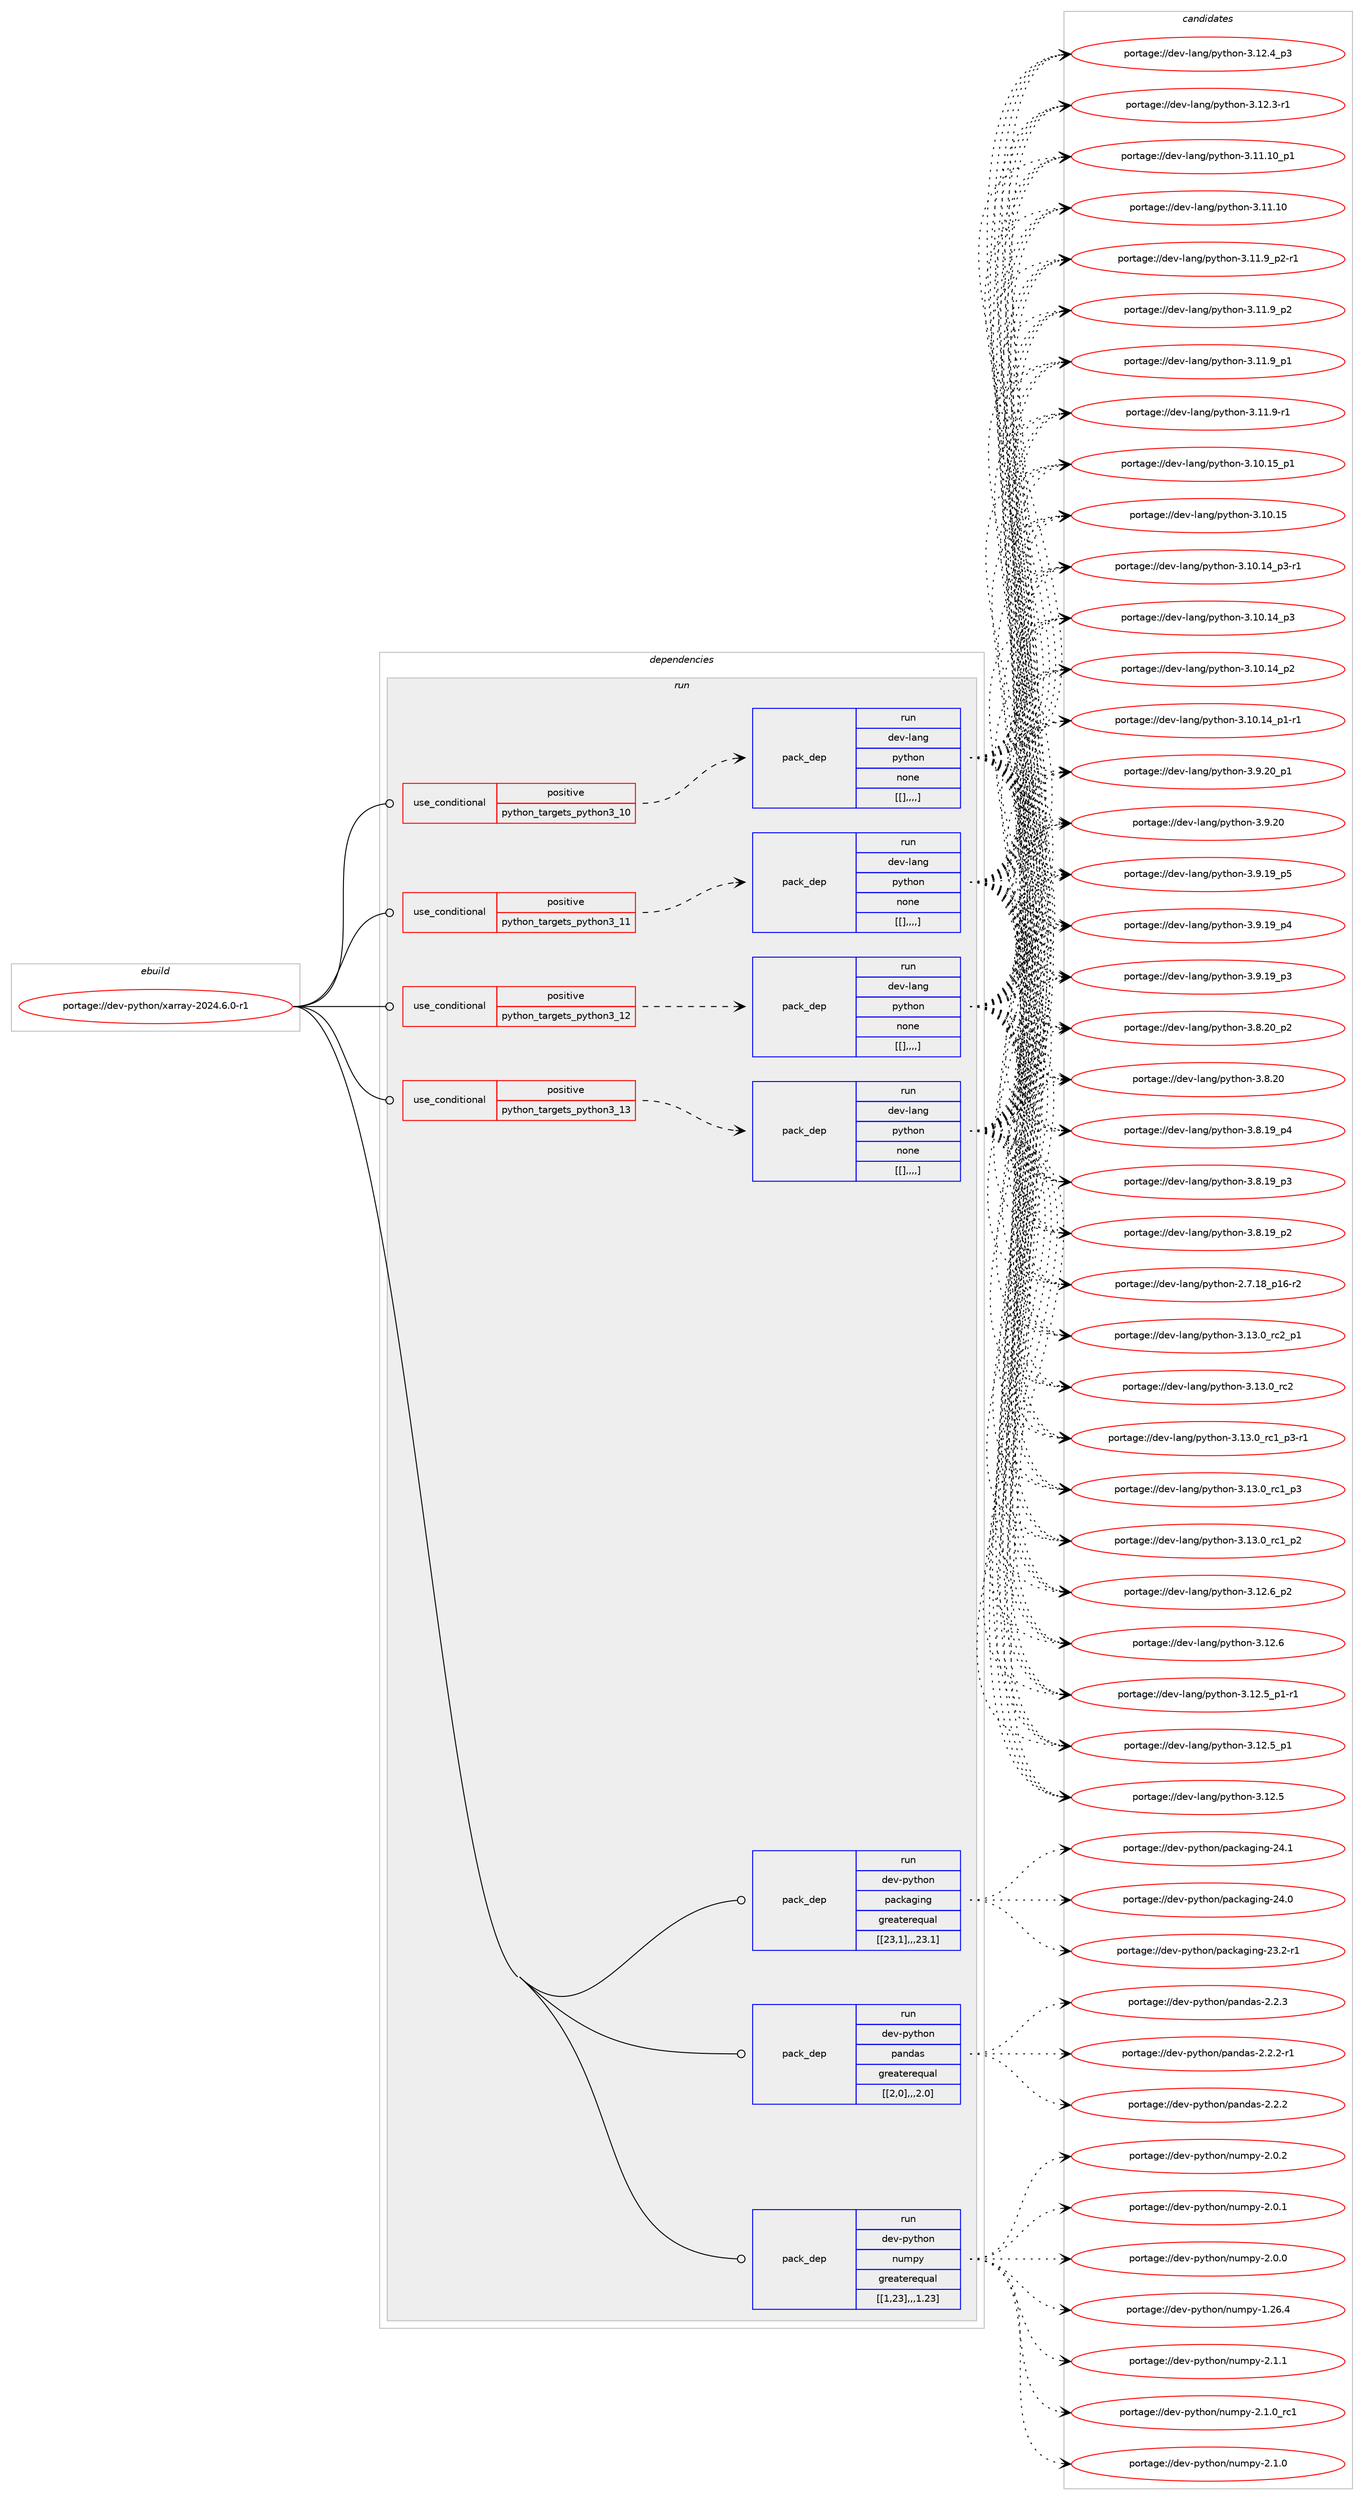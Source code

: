 digraph prolog {

# *************
# Graph options
# *************

newrank=true;
concentrate=true;
compound=true;
graph [rankdir=LR,fontname=Helvetica,fontsize=10,ranksep=1.5];#, ranksep=2.5, nodesep=0.2];
edge  [arrowhead=vee];
node  [fontname=Helvetica,fontsize=10];

# **********
# The ebuild
# **********

subgraph cluster_leftcol {
color=gray;
label=<<i>ebuild</i>>;
id [label="portage://dev-python/xarray-2024.6.0-r1", color=red, width=4, href="../dev-python/xarray-2024.6.0-r1.svg"];
}

# ****************
# The dependencies
# ****************

subgraph cluster_midcol {
color=gray;
label=<<i>dependencies</i>>;
subgraph cluster_compile {
fillcolor="#eeeeee";
style=filled;
label=<<i>compile</i>>;
}
subgraph cluster_compileandrun {
fillcolor="#eeeeee";
style=filled;
label=<<i>compile and run</i>>;
}
subgraph cluster_run {
fillcolor="#eeeeee";
style=filled;
label=<<i>run</i>>;
subgraph cond43071 {
dependency171110 [label=<<TABLE BORDER="0" CELLBORDER="1" CELLSPACING="0" CELLPADDING="4"><TR><TD ROWSPAN="3" CELLPADDING="10">use_conditional</TD></TR><TR><TD>positive</TD></TR><TR><TD>python_targets_python3_10</TD></TR></TABLE>>, shape=none, color=red];
subgraph pack126776 {
dependency171111 [label=<<TABLE BORDER="0" CELLBORDER="1" CELLSPACING="0" CELLPADDING="4" WIDTH="220"><TR><TD ROWSPAN="6" CELLPADDING="30">pack_dep</TD></TR><TR><TD WIDTH="110">run</TD></TR><TR><TD>dev-lang</TD></TR><TR><TD>python</TD></TR><TR><TD>none</TD></TR><TR><TD>[[],,,,]</TD></TR></TABLE>>, shape=none, color=blue];
}
dependency171110:e -> dependency171111:w [weight=20,style="dashed",arrowhead="vee"];
}
id:e -> dependency171110:w [weight=20,style="solid",arrowhead="odot"];
subgraph cond43072 {
dependency171112 [label=<<TABLE BORDER="0" CELLBORDER="1" CELLSPACING="0" CELLPADDING="4"><TR><TD ROWSPAN="3" CELLPADDING="10">use_conditional</TD></TR><TR><TD>positive</TD></TR><TR><TD>python_targets_python3_11</TD></TR></TABLE>>, shape=none, color=red];
subgraph pack126777 {
dependency171113 [label=<<TABLE BORDER="0" CELLBORDER="1" CELLSPACING="0" CELLPADDING="4" WIDTH="220"><TR><TD ROWSPAN="6" CELLPADDING="30">pack_dep</TD></TR><TR><TD WIDTH="110">run</TD></TR><TR><TD>dev-lang</TD></TR><TR><TD>python</TD></TR><TR><TD>none</TD></TR><TR><TD>[[],,,,]</TD></TR></TABLE>>, shape=none, color=blue];
}
dependency171112:e -> dependency171113:w [weight=20,style="dashed",arrowhead="vee"];
}
id:e -> dependency171112:w [weight=20,style="solid",arrowhead="odot"];
subgraph cond43073 {
dependency171114 [label=<<TABLE BORDER="0" CELLBORDER="1" CELLSPACING="0" CELLPADDING="4"><TR><TD ROWSPAN="3" CELLPADDING="10">use_conditional</TD></TR><TR><TD>positive</TD></TR><TR><TD>python_targets_python3_12</TD></TR></TABLE>>, shape=none, color=red];
subgraph pack126778 {
dependency171115 [label=<<TABLE BORDER="0" CELLBORDER="1" CELLSPACING="0" CELLPADDING="4" WIDTH="220"><TR><TD ROWSPAN="6" CELLPADDING="30">pack_dep</TD></TR><TR><TD WIDTH="110">run</TD></TR><TR><TD>dev-lang</TD></TR><TR><TD>python</TD></TR><TR><TD>none</TD></TR><TR><TD>[[],,,,]</TD></TR></TABLE>>, shape=none, color=blue];
}
dependency171114:e -> dependency171115:w [weight=20,style="dashed",arrowhead="vee"];
}
id:e -> dependency171114:w [weight=20,style="solid",arrowhead="odot"];
subgraph cond43074 {
dependency171116 [label=<<TABLE BORDER="0" CELLBORDER="1" CELLSPACING="0" CELLPADDING="4"><TR><TD ROWSPAN="3" CELLPADDING="10">use_conditional</TD></TR><TR><TD>positive</TD></TR><TR><TD>python_targets_python3_13</TD></TR></TABLE>>, shape=none, color=red];
subgraph pack126779 {
dependency171117 [label=<<TABLE BORDER="0" CELLBORDER="1" CELLSPACING="0" CELLPADDING="4" WIDTH="220"><TR><TD ROWSPAN="6" CELLPADDING="30">pack_dep</TD></TR><TR><TD WIDTH="110">run</TD></TR><TR><TD>dev-lang</TD></TR><TR><TD>python</TD></TR><TR><TD>none</TD></TR><TR><TD>[[],,,,]</TD></TR></TABLE>>, shape=none, color=blue];
}
dependency171116:e -> dependency171117:w [weight=20,style="dashed",arrowhead="vee"];
}
id:e -> dependency171116:w [weight=20,style="solid",arrowhead="odot"];
subgraph pack126780 {
dependency171118 [label=<<TABLE BORDER="0" CELLBORDER="1" CELLSPACING="0" CELLPADDING="4" WIDTH="220"><TR><TD ROWSPAN="6" CELLPADDING="30">pack_dep</TD></TR><TR><TD WIDTH="110">run</TD></TR><TR><TD>dev-python</TD></TR><TR><TD>numpy</TD></TR><TR><TD>greaterequal</TD></TR><TR><TD>[[1,23],,,1.23]</TD></TR></TABLE>>, shape=none, color=blue];
}
id:e -> dependency171118:w [weight=20,style="solid",arrowhead="odot"];
subgraph pack126781 {
dependency171119 [label=<<TABLE BORDER="0" CELLBORDER="1" CELLSPACING="0" CELLPADDING="4" WIDTH="220"><TR><TD ROWSPAN="6" CELLPADDING="30">pack_dep</TD></TR><TR><TD WIDTH="110">run</TD></TR><TR><TD>dev-python</TD></TR><TR><TD>packaging</TD></TR><TR><TD>greaterequal</TD></TR><TR><TD>[[23,1],,,23.1]</TD></TR></TABLE>>, shape=none, color=blue];
}
id:e -> dependency171119:w [weight=20,style="solid",arrowhead="odot"];
subgraph pack126782 {
dependency171120 [label=<<TABLE BORDER="0" CELLBORDER="1" CELLSPACING="0" CELLPADDING="4" WIDTH="220"><TR><TD ROWSPAN="6" CELLPADDING="30">pack_dep</TD></TR><TR><TD WIDTH="110">run</TD></TR><TR><TD>dev-python</TD></TR><TR><TD>pandas</TD></TR><TR><TD>greaterequal</TD></TR><TR><TD>[[2,0],,,2.0]</TD></TR></TABLE>>, shape=none, color=blue];
}
id:e -> dependency171120:w [weight=20,style="solid",arrowhead="odot"];
}
}

# **************
# The candidates
# **************

subgraph cluster_choices {
rank=same;
color=gray;
label=<<i>candidates</i>>;

subgraph choice126776 {
color=black;
nodesep=1;
choice100101118451089711010347112121116104111110455146495146489511499509511249 [label="portage://dev-lang/python-3.13.0_rc2_p1", color=red, width=4,href="../dev-lang/python-3.13.0_rc2_p1.svg"];
choice10010111845108971101034711212111610411111045514649514648951149950 [label="portage://dev-lang/python-3.13.0_rc2", color=red, width=4,href="../dev-lang/python-3.13.0_rc2.svg"];
choice1001011184510897110103471121211161041111104551464951464895114994995112514511449 [label="portage://dev-lang/python-3.13.0_rc1_p3-r1", color=red, width=4,href="../dev-lang/python-3.13.0_rc1_p3-r1.svg"];
choice100101118451089711010347112121116104111110455146495146489511499499511251 [label="portage://dev-lang/python-3.13.0_rc1_p3", color=red, width=4,href="../dev-lang/python-3.13.0_rc1_p3.svg"];
choice100101118451089711010347112121116104111110455146495146489511499499511250 [label="portage://dev-lang/python-3.13.0_rc1_p2", color=red, width=4,href="../dev-lang/python-3.13.0_rc1_p2.svg"];
choice100101118451089711010347112121116104111110455146495046549511250 [label="portage://dev-lang/python-3.12.6_p2", color=red, width=4,href="../dev-lang/python-3.12.6_p2.svg"];
choice10010111845108971101034711212111610411111045514649504654 [label="portage://dev-lang/python-3.12.6", color=red, width=4,href="../dev-lang/python-3.12.6.svg"];
choice1001011184510897110103471121211161041111104551464950465395112494511449 [label="portage://dev-lang/python-3.12.5_p1-r1", color=red, width=4,href="../dev-lang/python-3.12.5_p1-r1.svg"];
choice100101118451089711010347112121116104111110455146495046539511249 [label="portage://dev-lang/python-3.12.5_p1", color=red, width=4,href="../dev-lang/python-3.12.5_p1.svg"];
choice10010111845108971101034711212111610411111045514649504653 [label="portage://dev-lang/python-3.12.5", color=red, width=4,href="../dev-lang/python-3.12.5.svg"];
choice100101118451089711010347112121116104111110455146495046529511251 [label="portage://dev-lang/python-3.12.4_p3", color=red, width=4,href="../dev-lang/python-3.12.4_p3.svg"];
choice100101118451089711010347112121116104111110455146495046514511449 [label="portage://dev-lang/python-3.12.3-r1", color=red, width=4,href="../dev-lang/python-3.12.3-r1.svg"];
choice10010111845108971101034711212111610411111045514649494649489511249 [label="portage://dev-lang/python-3.11.10_p1", color=red, width=4,href="../dev-lang/python-3.11.10_p1.svg"];
choice1001011184510897110103471121211161041111104551464949464948 [label="portage://dev-lang/python-3.11.10", color=red, width=4,href="../dev-lang/python-3.11.10.svg"];
choice1001011184510897110103471121211161041111104551464949465795112504511449 [label="portage://dev-lang/python-3.11.9_p2-r1", color=red, width=4,href="../dev-lang/python-3.11.9_p2-r1.svg"];
choice100101118451089711010347112121116104111110455146494946579511250 [label="portage://dev-lang/python-3.11.9_p2", color=red, width=4,href="../dev-lang/python-3.11.9_p2.svg"];
choice100101118451089711010347112121116104111110455146494946579511249 [label="portage://dev-lang/python-3.11.9_p1", color=red, width=4,href="../dev-lang/python-3.11.9_p1.svg"];
choice100101118451089711010347112121116104111110455146494946574511449 [label="portage://dev-lang/python-3.11.9-r1", color=red, width=4,href="../dev-lang/python-3.11.9-r1.svg"];
choice10010111845108971101034711212111610411111045514649484649539511249 [label="portage://dev-lang/python-3.10.15_p1", color=red, width=4,href="../dev-lang/python-3.10.15_p1.svg"];
choice1001011184510897110103471121211161041111104551464948464953 [label="portage://dev-lang/python-3.10.15", color=red, width=4,href="../dev-lang/python-3.10.15.svg"];
choice100101118451089711010347112121116104111110455146494846495295112514511449 [label="portage://dev-lang/python-3.10.14_p3-r1", color=red, width=4,href="../dev-lang/python-3.10.14_p3-r1.svg"];
choice10010111845108971101034711212111610411111045514649484649529511251 [label="portage://dev-lang/python-3.10.14_p3", color=red, width=4,href="../dev-lang/python-3.10.14_p3.svg"];
choice10010111845108971101034711212111610411111045514649484649529511250 [label="portage://dev-lang/python-3.10.14_p2", color=red, width=4,href="../dev-lang/python-3.10.14_p2.svg"];
choice100101118451089711010347112121116104111110455146494846495295112494511449 [label="portage://dev-lang/python-3.10.14_p1-r1", color=red, width=4,href="../dev-lang/python-3.10.14_p1-r1.svg"];
choice100101118451089711010347112121116104111110455146574650489511249 [label="portage://dev-lang/python-3.9.20_p1", color=red, width=4,href="../dev-lang/python-3.9.20_p1.svg"];
choice10010111845108971101034711212111610411111045514657465048 [label="portage://dev-lang/python-3.9.20", color=red, width=4,href="../dev-lang/python-3.9.20.svg"];
choice100101118451089711010347112121116104111110455146574649579511253 [label="portage://dev-lang/python-3.9.19_p5", color=red, width=4,href="../dev-lang/python-3.9.19_p5.svg"];
choice100101118451089711010347112121116104111110455146574649579511252 [label="portage://dev-lang/python-3.9.19_p4", color=red, width=4,href="../dev-lang/python-3.9.19_p4.svg"];
choice100101118451089711010347112121116104111110455146574649579511251 [label="portage://dev-lang/python-3.9.19_p3", color=red, width=4,href="../dev-lang/python-3.9.19_p3.svg"];
choice100101118451089711010347112121116104111110455146564650489511250 [label="portage://dev-lang/python-3.8.20_p2", color=red, width=4,href="../dev-lang/python-3.8.20_p2.svg"];
choice10010111845108971101034711212111610411111045514656465048 [label="portage://dev-lang/python-3.8.20", color=red, width=4,href="../dev-lang/python-3.8.20.svg"];
choice100101118451089711010347112121116104111110455146564649579511252 [label="portage://dev-lang/python-3.8.19_p4", color=red, width=4,href="../dev-lang/python-3.8.19_p4.svg"];
choice100101118451089711010347112121116104111110455146564649579511251 [label="portage://dev-lang/python-3.8.19_p3", color=red, width=4,href="../dev-lang/python-3.8.19_p3.svg"];
choice100101118451089711010347112121116104111110455146564649579511250 [label="portage://dev-lang/python-3.8.19_p2", color=red, width=4,href="../dev-lang/python-3.8.19_p2.svg"];
choice100101118451089711010347112121116104111110455046554649569511249544511450 [label="portage://dev-lang/python-2.7.18_p16-r2", color=red, width=4,href="../dev-lang/python-2.7.18_p16-r2.svg"];
dependency171111:e -> choice100101118451089711010347112121116104111110455146495146489511499509511249:w [style=dotted,weight="100"];
dependency171111:e -> choice10010111845108971101034711212111610411111045514649514648951149950:w [style=dotted,weight="100"];
dependency171111:e -> choice1001011184510897110103471121211161041111104551464951464895114994995112514511449:w [style=dotted,weight="100"];
dependency171111:e -> choice100101118451089711010347112121116104111110455146495146489511499499511251:w [style=dotted,weight="100"];
dependency171111:e -> choice100101118451089711010347112121116104111110455146495146489511499499511250:w [style=dotted,weight="100"];
dependency171111:e -> choice100101118451089711010347112121116104111110455146495046549511250:w [style=dotted,weight="100"];
dependency171111:e -> choice10010111845108971101034711212111610411111045514649504654:w [style=dotted,weight="100"];
dependency171111:e -> choice1001011184510897110103471121211161041111104551464950465395112494511449:w [style=dotted,weight="100"];
dependency171111:e -> choice100101118451089711010347112121116104111110455146495046539511249:w [style=dotted,weight="100"];
dependency171111:e -> choice10010111845108971101034711212111610411111045514649504653:w [style=dotted,weight="100"];
dependency171111:e -> choice100101118451089711010347112121116104111110455146495046529511251:w [style=dotted,weight="100"];
dependency171111:e -> choice100101118451089711010347112121116104111110455146495046514511449:w [style=dotted,weight="100"];
dependency171111:e -> choice10010111845108971101034711212111610411111045514649494649489511249:w [style=dotted,weight="100"];
dependency171111:e -> choice1001011184510897110103471121211161041111104551464949464948:w [style=dotted,weight="100"];
dependency171111:e -> choice1001011184510897110103471121211161041111104551464949465795112504511449:w [style=dotted,weight="100"];
dependency171111:e -> choice100101118451089711010347112121116104111110455146494946579511250:w [style=dotted,weight="100"];
dependency171111:e -> choice100101118451089711010347112121116104111110455146494946579511249:w [style=dotted,weight="100"];
dependency171111:e -> choice100101118451089711010347112121116104111110455146494946574511449:w [style=dotted,weight="100"];
dependency171111:e -> choice10010111845108971101034711212111610411111045514649484649539511249:w [style=dotted,weight="100"];
dependency171111:e -> choice1001011184510897110103471121211161041111104551464948464953:w [style=dotted,weight="100"];
dependency171111:e -> choice100101118451089711010347112121116104111110455146494846495295112514511449:w [style=dotted,weight="100"];
dependency171111:e -> choice10010111845108971101034711212111610411111045514649484649529511251:w [style=dotted,weight="100"];
dependency171111:e -> choice10010111845108971101034711212111610411111045514649484649529511250:w [style=dotted,weight="100"];
dependency171111:e -> choice100101118451089711010347112121116104111110455146494846495295112494511449:w [style=dotted,weight="100"];
dependency171111:e -> choice100101118451089711010347112121116104111110455146574650489511249:w [style=dotted,weight="100"];
dependency171111:e -> choice10010111845108971101034711212111610411111045514657465048:w [style=dotted,weight="100"];
dependency171111:e -> choice100101118451089711010347112121116104111110455146574649579511253:w [style=dotted,weight="100"];
dependency171111:e -> choice100101118451089711010347112121116104111110455146574649579511252:w [style=dotted,weight="100"];
dependency171111:e -> choice100101118451089711010347112121116104111110455146574649579511251:w [style=dotted,weight="100"];
dependency171111:e -> choice100101118451089711010347112121116104111110455146564650489511250:w [style=dotted,weight="100"];
dependency171111:e -> choice10010111845108971101034711212111610411111045514656465048:w [style=dotted,weight="100"];
dependency171111:e -> choice100101118451089711010347112121116104111110455146564649579511252:w [style=dotted,weight="100"];
dependency171111:e -> choice100101118451089711010347112121116104111110455146564649579511251:w [style=dotted,weight="100"];
dependency171111:e -> choice100101118451089711010347112121116104111110455146564649579511250:w [style=dotted,weight="100"];
dependency171111:e -> choice100101118451089711010347112121116104111110455046554649569511249544511450:w [style=dotted,weight="100"];
}
subgraph choice126777 {
color=black;
nodesep=1;
choice100101118451089711010347112121116104111110455146495146489511499509511249 [label="portage://dev-lang/python-3.13.0_rc2_p1", color=red, width=4,href="../dev-lang/python-3.13.0_rc2_p1.svg"];
choice10010111845108971101034711212111610411111045514649514648951149950 [label="portage://dev-lang/python-3.13.0_rc2", color=red, width=4,href="../dev-lang/python-3.13.0_rc2.svg"];
choice1001011184510897110103471121211161041111104551464951464895114994995112514511449 [label="portage://dev-lang/python-3.13.0_rc1_p3-r1", color=red, width=4,href="../dev-lang/python-3.13.0_rc1_p3-r1.svg"];
choice100101118451089711010347112121116104111110455146495146489511499499511251 [label="portage://dev-lang/python-3.13.0_rc1_p3", color=red, width=4,href="../dev-lang/python-3.13.0_rc1_p3.svg"];
choice100101118451089711010347112121116104111110455146495146489511499499511250 [label="portage://dev-lang/python-3.13.0_rc1_p2", color=red, width=4,href="../dev-lang/python-3.13.0_rc1_p2.svg"];
choice100101118451089711010347112121116104111110455146495046549511250 [label="portage://dev-lang/python-3.12.6_p2", color=red, width=4,href="../dev-lang/python-3.12.6_p2.svg"];
choice10010111845108971101034711212111610411111045514649504654 [label="portage://dev-lang/python-3.12.6", color=red, width=4,href="../dev-lang/python-3.12.6.svg"];
choice1001011184510897110103471121211161041111104551464950465395112494511449 [label="portage://dev-lang/python-3.12.5_p1-r1", color=red, width=4,href="../dev-lang/python-3.12.5_p1-r1.svg"];
choice100101118451089711010347112121116104111110455146495046539511249 [label="portage://dev-lang/python-3.12.5_p1", color=red, width=4,href="../dev-lang/python-3.12.5_p1.svg"];
choice10010111845108971101034711212111610411111045514649504653 [label="portage://dev-lang/python-3.12.5", color=red, width=4,href="../dev-lang/python-3.12.5.svg"];
choice100101118451089711010347112121116104111110455146495046529511251 [label="portage://dev-lang/python-3.12.4_p3", color=red, width=4,href="../dev-lang/python-3.12.4_p3.svg"];
choice100101118451089711010347112121116104111110455146495046514511449 [label="portage://dev-lang/python-3.12.3-r1", color=red, width=4,href="../dev-lang/python-3.12.3-r1.svg"];
choice10010111845108971101034711212111610411111045514649494649489511249 [label="portage://dev-lang/python-3.11.10_p1", color=red, width=4,href="../dev-lang/python-3.11.10_p1.svg"];
choice1001011184510897110103471121211161041111104551464949464948 [label="portage://dev-lang/python-3.11.10", color=red, width=4,href="../dev-lang/python-3.11.10.svg"];
choice1001011184510897110103471121211161041111104551464949465795112504511449 [label="portage://dev-lang/python-3.11.9_p2-r1", color=red, width=4,href="../dev-lang/python-3.11.9_p2-r1.svg"];
choice100101118451089711010347112121116104111110455146494946579511250 [label="portage://dev-lang/python-3.11.9_p2", color=red, width=4,href="../dev-lang/python-3.11.9_p2.svg"];
choice100101118451089711010347112121116104111110455146494946579511249 [label="portage://dev-lang/python-3.11.9_p1", color=red, width=4,href="../dev-lang/python-3.11.9_p1.svg"];
choice100101118451089711010347112121116104111110455146494946574511449 [label="portage://dev-lang/python-3.11.9-r1", color=red, width=4,href="../dev-lang/python-3.11.9-r1.svg"];
choice10010111845108971101034711212111610411111045514649484649539511249 [label="portage://dev-lang/python-3.10.15_p1", color=red, width=4,href="../dev-lang/python-3.10.15_p1.svg"];
choice1001011184510897110103471121211161041111104551464948464953 [label="portage://dev-lang/python-3.10.15", color=red, width=4,href="../dev-lang/python-3.10.15.svg"];
choice100101118451089711010347112121116104111110455146494846495295112514511449 [label="portage://dev-lang/python-3.10.14_p3-r1", color=red, width=4,href="../dev-lang/python-3.10.14_p3-r1.svg"];
choice10010111845108971101034711212111610411111045514649484649529511251 [label="portage://dev-lang/python-3.10.14_p3", color=red, width=4,href="../dev-lang/python-3.10.14_p3.svg"];
choice10010111845108971101034711212111610411111045514649484649529511250 [label="portage://dev-lang/python-3.10.14_p2", color=red, width=4,href="../dev-lang/python-3.10.14_p2.svg"];
choice100101118451089711010347112121116104111110455146494846495295112494511449 [label="portage://dev-lang/python-3.10.14_p1-r1", color=red, width=4,href="../dev-lang/python-3.10.14_p1-r1.svg"];
choice100101118451089711010347112121116104111110455146574650489511249 [label="portage://dev-lang/python-3.9.20_p1", color=red, width=4,href="../dev-lang/python-3.9.20_p1.svg"];
choice10010111845108971101034711212111610411111045514657465048 [label="portage://dev-lang/python-3.9.20", color=red, width=4,href="../dev-lang/python-3.9.20.svg"];
choice100101118451089711010347112121116104111110455146574649579511253 [label="portage://dev-lang/python-3.9.19_p5", color=red, width=4,href="../dev-lang/python-3.9.19_p5.svg"];
choice100101118451089711010347112121116104111110455146574649579511252 [label="portage://dev-lang/python-3.9.19_p4", color=red, width=4,href="../dev-lang/python-3.9.19_p4.svg"];
choice100101118451089711010347112121116104111110455146574649579511251 [label="portage://dev-lang/python-3.9.19_p3", color=red, width=4,href="../dev-lang/python-3.9.19_p3.svg"];
choice100101118451089711010347112121116104111110455146564650489511250 [label="portage://dev-lang/python-3.8.20_p2", color=red, width=4,href="../dev-lang/python-3.8.20_p2.svg"];
choice10010111845108971101034711212111610411111045514656465048 [label="portage://dev-lang/python-3.8.20", color=red, width=4,href="../dev-lang/python-3.8.20.svg"];
choice100101118451089711010347112121116104111110455146564649579511252 [label="portage://dev-lang/python-3.8.19_p4", color=red, width=4,href="../dev-lang/python-3.8.19_p4.svg"];
choice100101118451089711010347112121116104111110455146564649579511251 [label="portage://dev-lang/python-3.8.19_p3", color=red, width=4,href="../dev-lang/python-3.8.19_p3.svg"];
choice100101118451089711010347112121116104111110455146564649579511250 [label="portage://dev-lang/python-3.8.19_p2", color=red, width=4,href="../dev-lang/python-3.8.19_p2.svg"];
choice100101118451089711010347112121116104111110455046554649569511249544511450 [label="portage://dev-lang/python-2.7.18_p16-r2", color=red, width=4,href="../dev-lang/python-2.7.18_p16-r2.svg"];
dependency171113:e -> choice100101118451089711010347112121116104111110455146495146489511499509511249:w [style=dotted,weight="100"];
dependency171113:e -> choice10010111845108971101034711212111610411111045514649514648951149950:w [style=dotted,weight="100"];
dependency171113:e -> choice1001011184510897110103471121211161041111104551464951464895114994995112514511449:w [style=dotted,weight="100"];
dependency171113:e -> choice100101118451089711010347112121116104111110455146495146489511499499511251:w [style=dotted,weight="100"];
dependency171113:e -> choice100101118451089711010347112121116104111110455146495146489511499499511250:w [style=dotted,weight="100"];
dependency171113:e -> choice100101118451089711010347112121116104111110455146495046549511250:w [style=dotted,weight="100"];
dependency171113:e -> choice10010111845108971101034711212111610411111045514649504654:w [style=dotted,weight="100"];
dependency171113:e -> choice1001011184510897110103471121211161041111104551464950465395112494511449:w [style=dotted,weight="100"];
dependency171113:e -> choice100101118451089711010347112121116104111110455146495046539511249:w [style=dotted,weight="100"];
dependency171113:e -> choice10010111845108971101034711212111610411111045514649504653:w [style=dotted,weight="100"];
dependency171113:e -> choice100101118451089711010347112121116104111110455146495046529511251:w [style=dotted,weight="100"];
dependency171113:e -> choice100101118451089711010347112121116104111110455146495046514511449:w [style=dotted,weight="100"];
dependency171113:e -> choice10010111845108971101034711212111610411111045514649494649489511249:w [style=dotted,weight="100"];
dependency171113:e -> choice1001011184510897110103471121211161041111104551464949464948:w [style=dotted,weight="100"];
dependency171113:e -> choice1001011184510897110103471121211161041111104551464949465795112504511449:w [style=dotted,weight="100"];
dependency171113:e -> choice100101118451089711010347112121116104111110455146494946579511250:w [style=dotted,weight="100"];
dependency171113:e -> choice100101118451089711010347112121116104111110455146494946579511249:w [style=dotted,weight="100"];
dependency171113:e -> choice100101118451089711010347112121116104111110455146494946574511449:w [style=dotted,weight="100"];
dependency171113:e -> choice10010111845108971101034711212111610411111045514649484649539511249:w [style=dotted,weight="100"];
dependency171113:e -> choice1001011184510897110103471121211161041111104551464948464953:w [style=dotted,weight="100"];
dependency171113:e -> choice100101118451089711010347112121116104111110455146494846495295112514511449:w [style=dotted,weight="100"];
dependency171113:e -> choice10010111845108971101034711212111610411111045514649484649529511251:w [style=dotted,weight="100"];
dependency171113:e -> choice10010111845108971101034711212111610411111045514649484649529511250:w [style=dotted,weight="100"];
dependency171113:e -> choice100101118451089711010347112121116104111110455146494846495295112494511449:w [style=dotted,weight="100"];
dependency171113:e -> choice100101118451089711010347112121116104111110455146574650489511249:w [style=dotted,weight="100"];
dependency171113:e -> choice10010111845108971101034711212111610411111045514657465048:w [style=dotted,weight="100"];
dependency171113:e -> choice100101118451089711010347112121116104111110455146574649579511253:w [style=dotted,weight="100"];
dependency171113:e -> choice100101118451089711010347112121116104111110455146574649579511252:w [style=dotted,weight="100"];
dependency171113:e -> choice100101118451089711010347112121116104111110455146574649579511251:w [style=dotted,weight="100"];
dependency171113:e -> choice100101118451089711010347112121116104111110455146564650489511250:w [style=dotted,weight="100"];
dependency171113:e -> choice10010111845108971101034711212111610411111045514656465048:w [style=dotted,weight="100"];
dependency171113:e -> choice100101118451089711010347112121116104111110455146564649579511252:w [style=dotted,weight="100"];
dependency171113:e -> choice100101118451089711010347112121116104111110455146564649579511251:w [style=dotted,weight="100"];
dependency171113:e -> choice100101118451089711010347112121116104111110455146564649579511250:w [style=dotted,weight="100"];
dependency171113:e -> choice100101118451089711010347112121116104111110455046554649569511249544511450:w [style=dotted,weight="100"];
}
subgraph choice126778 {
color=black;
nodesep=1;
choice100101118451089711010347112121116104111110455146495146489511499509511249 [label="portage://dev-lang/python-3.13.0_rc2_p1", color=red, width=4,href="../dev-lang/python-3.13.0_rc2_p1.svg"];
choice10010111845108971101034711212111610411111045514649514648951149950 [label="portage://dev-lang/python-3.13.0_rc2", color=red, width=4,href="../dev-lang/python-3.13.0_rc2.svg"];
choice1001011184510897110103471121211161041111104551464951464895114994995112514511449 [label="portage://dev-lang/python-3.13.0_rc1_p3-r1", color=red, width=4,href="../dev-lang/python-3.13.0_rc1_p3-r1.svg"];
choice100101118451089711010347112121116104111110455146495146489511499499511251 [label="portage://dev-lang/python-3.13.0_rc1_p3", color=red, width=4,href="../dev-lang/python-3.13.0_rc1_p3.svg"];
choice100101118451089711010347112121116104111110455146495146489511499499511250 [label="portage://dev-lang/python-3.13.0_rc1_p2", color=red, width=4,href="../dev-lang/python-3.13.0_rc1_p2.svg"];
choice100101118451089711010347112121116104111110455146495046549511250 [label="portage://dev-lang/python-3.12.6_p2", color=red, width=4,href="../dev-lang/python-3.12.6_p2.svg"];
choice10010111845108971101034711212111610411111045514649504654 [label="portage://dev-lang/python-3.12.6", color=red, width=4,href="../dev-lang/python-3.12.6.svg"];
choice1001011184510897110103471121211161041111104551464950465395112494511449 [label="portage://dev-lang/python-3.12.5_p1-r1", color=red, width=4,href="../dev-lang/python-3.12.5_p1-r1.svg"];
choice100101118451089711010347112121116104111110455146495046539511249 [label="portage://dev-lang/python-3.12.5_p1", color=red, width=4,href="../dev-lang/python-3.12.5_p1.svg"];
choice10010111845108971101034711212111610411111045514649504653 [label="portage://dev-lang/python-3.12.5", color=red, width=4,href="../dev-lang/python-3.12.5.svg"];
choice100101118451089711010347112121116104111110455146495046529511251 [label="portage://dev-lang/python-3.12.4_p3", color=red, width=4,href="../dev-lang/python-3.12.4_p3.svg"];
choice100101118451089711010347112121116104111110455146495046514511449 [label="portage://dev-lang/python-3.12.3-r1", color=red, width=4,href="../dev-lang/python-3.12.3-r1.svg"];
choice10010111845108971101034711212111610411111045514649494649489511249 [label="portage://dev-lang/python-3.11.10_p1", color=red, width=4,href="../dev-lang/python-3.11.10_p1.svg"];
choice1001011184510897110103471121211161041111104551464949464948 [label="portage://dev-lang/python-3.11.10", color=red, width=4,href="../dev-lang/python-3.11.10.svg"];
choice1001011184510897110103471121211161041111104551464949465795112504511449 [label="portage://dev-lang/python-3.11.9_p2-r1", color=red, width=4,href="../dev-lang/python-3.11.9_p2-r1.svg"];
choice100101118451089711010347112121116104111110455146494946579511250 [label="portage://dev-lang/python-3.11.9_p2", color=red, width=4,href="../dev-lang/python-3.11.9_p2.svg"];
choice100101118451089711010347112121116104111110455146494946579511249 [label="portage://dev-lang/python-3.11.9_p1", color=red, width=4,href="../dev-lang/python-3.11.9_p1.svg"];
choice100101118451089711010347112121116104111110455146494946574511449 [label="portage://dev-lang/python-3.11.9-r1", color=red, width=4,href="../dev-lang/python-3.11.9-r1.svg"];
choice10010111845108971101034711212111610411111045514649484649539511249 [label="portage://dev-lang/python-3.10.15_p1", color=red, width=4,href="../dev-lang/python-3.10.15_p1.svg"];
choice1001011184510897110103471121211161041111104551464948464953 [label="portage://dev-lang/python-3.10.15", color=red, width=4,href="../dev-lang/python-3.10.15.svg"];
choice100101118451089711010347112121116104111110455146494846495295112514511449 [label="portage://dev-lang/python-3.10.14_p3-r1", color=red, width=4,href="../dev-lang/python-3.10.14_p3-r1.svg"];
choice10010111845108971101034711212111610411111045514649484649529511251 [label="portage://dev-lang/python-3.10.14_p3", color=red, width=4,href="../dev-lang/python-3.10.14_p3.svg"];
choice10010111845108971101034711212111610411111045514649484649529511250 [label="portage://dev-lang/python-3.10.14_p2", color=red, width=4,href="../dev-lang/python-3.10.14_p2.svg"];
choice100101118451089711010347112121116104111110455146494846495295112494511449 [label="portage://dev-lang/python-3.10.14_p1-r1", color=red, width=4,href="../dev-lang/python-3.10.14_p1-r1.svg"];
choice100101118451089711010347112121116104111110455146574650489511249 [label="portage://dev-lang/python-3.9.20_p1", color=red, width=4,href="../dev-lang/python-3.9.20_p1.svg"];
choice10010111845108971101034711212111610411111045514657465048 [label="portage://dev-lang/python-3.9.20", color=red, width=4,href="../dev-lang/python-3.9.20.svg"];
choice100101118451089711010347112121116104111110455146574649579511253 [label="portage://dev-lang/python-3.9.19_p5", color=red, width=4,href="../dev-lang/python-3.9.19_p5.svg"];
choice100101118451089711010347112121116104111110455146574649579511252 [label="portage://dev-lang/python-3.9.19_p4", color=red, width=4,href="../dev-lang/python-3.9.19_p4.svg"];
choice100101118451089711010347112121116104111110455146574649579511251 [label="portage://dev-lang/python-3.9.19_p3", color=red, width=4,href="../dev-lang/python-3.9.19_p3.svg"];
choice100101118451089711010347112121116104111110455146564650489511250 [label="portage://dev-lang/python-3.8.20_p2", color=red, width=4,href="../dev-lang/python-3.8.20_p2.svg"];
choice10010111845108971101034711212111610411111045514656465048 [label="portage://dev-lang/python-3.8.20", color=red, width=4,href="../dev-lang/python-3.8.20.svg"];
choice100101118451089711010347112121116104111110455146564649579511252 [label="portage://dev-lang/python-3.8.19_p4", color=red, width=4,href="../dev-lang/python-3.8.19_p4.svg"];
choice100101118451089711010347112121116104111110455146564649579511251 [label="portage://dev-lang/python-3.8.19_p3", color=red, width=4,href="../dev-lang/python-3.8.19_p3.svg"];
choice100101118451089711010347112121116104111110455146564649579511250 [label="portage://dev-lang/python-3.8.19_p2", color=red, width=4,href="../dev-lang/python-3.8.19_p2.svg"];
choice100101118451089711010347112121116104111110455046554649569511249544511450 [label="portage://dev-lang/python-2.7.18_p16-r2", color=red, width=4,href="../dev-lang/python-2.7.18_p16-r2.svg"];
dependency171115:e -> choice100101118451089711010347112121116104111110455146495146489511499509511249:w [style=dotted,weight="100"];
dependency171115:e -> choice10010111845108971101034711212111610411111045514649514648951149950:w [style=dotted,weight="100"];
dependency171115:e -> choice1001011184510897110103471121211161041111104551464951464895114994995112514511449:w [style=dotted,weight="100"];
dependency171115:e -> choice100101118451089711010347112121116104111110455146495146489511499499511251:w [style=dotted,weight="100"];
dependency171115:e -> choice100101118451089711010347112121116104111110455146495146489511499499511250:w [style=dotted,weight="100"];
dependency171115:e -> choice100101118451089711010347112121116104111110455146495046549511250:w [style=dotted,weight="100"];
dependency171115:e -> choice10010111845108971101034711212111610411111045514649504654:w [style=dotted,weight="100"];
dependency171115:e -> choice1001011184510897110103471121211161041111104551464950465395112494511449:w [style=dotted,weight="100"];
dependency171115:e -> choice100101118451089711010347112121116104111110455146495046539511249:w [style=dotted,weight="100"];
dependency171115:e -> choice10010111845108971101034711212111610411111045514649504653:w [style=dotted,weight="100"];
dependency171115:e -> choice100101118451089711010347112121116104111110455146495046529511251:w [style=dotted,weight="100"];
dependency171115:e -> choice100101118451089711010347112121116104111110455146495046514511449:w [style=dotted,weight="100"];
dependency171115:e -> choice10010111845108971101034711212111610411111045514649494649489511249:w [style=dotted,weight="100"];
dependency171115:e -> choice1001011184510897110103471121211161041111104551464949464948:w [style=dotted,weight="100"];
dependency171115:e -> choice1001011184510897110103471121211161041111104551464949465795112504511449:w [style=dotted,weight="100"];
dependency171115:e -> choice100101118451089711010347112121116104111110455146494946579511250:w [style=dotted,weight="100"];
dependency171115:e -> choice100101118451089711010347112121116104111110455146494946579511249:w [style=dotted,weight="100"];
dependency171115:e -> choice100101118451089711010347112121116104111110455146494946574511449:w [style=dotted,weight="100"];
dependency171115:e -> choice10010111845108971101034711212111610411111045514649484649539511249:w [style=dotted,weight="100"];
dependency171115:e -> choice1001011184510897110103471121211161041111104551464948464953:w [style=dotted,weight="100"];
dependency171115:e -> choice100101118451089711010347112121116104111110455146494846495295112514511449:w [style=dotted,weight="100"];
dependency171115:e -> choice10010111845108971101034711212111610411111045514649484649529511251:w [style=dotted,weight="100"];
dependency171115:e -> choice10010111845108971101034711212111610411111045514649484649529511250:w [style=dotted,weight="100"];
dependency171115:e -> choice100101118451089711010347112121116104111110455146494846495295112494511449:w [style=dotted,weight="100"];
dependency171115:e -> choice100101118451089711010347112121116104111110455146574650489511249:w [style=dotted,weight="100"];
dependency171115:e -> choice10010111845108971101034711212111610411111045514657465048:w [style=dotted,weight="100"];
dependency171115:e -> choice100101118451089711010347112121116104111110455146574649579511253:w [style=dotted,weight="100"];
dependency171115:e -> choice100101118451089711010347112121116104111110455146574649579511252:w [style=dotted,weight="100"];
dependency171115:e -> choice100101118451089711010347112121116104111110455146574649579511251:w [style=dotted,weight="100"];
dependency171115:e -> choice100101118451089711010347112121116104111110455146564650489511250:w [style=dotted,weight="100"];
dependency171115:e -> choice10010111845108971101034711212111610411111045514656465048:w [style=dotted,weight="100"];
dependency171115:e -> choice100101118451089711010347112121116104111110455146564649579511252:w [style=dotted,weight="100"];
dependency171115:e -> choice100101118451089711010347112121116104111110455146564649579511251:w [style=dotted,weight="100"];
dependency171115:e -> choice100101118451089711010347112121116104111110455146564649579511250:w [style=dotted,weight="100"];
dependency171115:e -> choice100101118451089711010347112121116104111110455046554649569511249544511450:w [style=dotted,weight="100"];
}
subgraph choice126779 {
color=black;
nodesep=1;
choice100101118451089711010347112121116104111110455146495146489511499509511249 [label="portage://dev-lang/python-3.13.0_rc2_p1", color=red, width=4,href="../dev-lang/python-3.13.0_rc2_p1.svg"];
choice10010111845108971101034711212111610411111045514649514648951149950 [label="portage://dev-lang/python-3.13.0_rc2", color=red, width=4,href="../dev-lang/python-3.13.0_rc2.svg"];
choice1001011184510897110103471121211161041111104551464951464895114994995112514511449 [label="portage://dev-lang/python-3.13.0_rc1_p3-r1", color=red, width=4,href="../dev-lang/python-3.13.0_rc1_p3-r1.svg"];
choice100101118451089711010347112121116104111110455146495146489511499499511251 [label="portage://dev-lang/python-3.13.0_rc1_p3", color=red, width=4,href="../dev-lang/python-3.13.0_rc1_p3.svg"];
choice100101118451089711010347112121116104111110455146495146489511499499511250 [label="portage://dev-lang/python-3.13.0_rc1_p2", color=red, width=4,href="../dev-lang/python-3.13.0_rc1_p2.svg"];
choice100101118451089711010347112121116104111110455146495046549511250 [label="portage://dev-lang/python-3.12.6_p2", color=red, width=4,href="../dev-lang/python-3.12.6_p2.svg"];
choice10010111845108971101034711212111610411111045514649504654 [label="portage://dev-lang/python-3.12.6", color=red, width=4,href="../dev-lang/python-3.12.6.svg"];
choice1001011184510897110103471121211161041111104551464950465395112494511449 [label="portage://dev-lang/python-3.12.5_p1-r1", color=red, width=4,href="../dev-lang/python-3.12.5_p1-r1.svg"];
choice100101118451089711010347112121116104111110455146495046539511249 [label="portage://dev-lang/python-3.12.5_p1", color=red, width=4,href="../dev-lang/python-3.12.5_p1.svg"];
choice10010111845108971101034711212111610411111045514649504653 [label="portage://dev-lang/python-3.12.5", color=red, width=4,href="../dev-lang/python-3.12.5.svg"];
choice100101118451089711010347112121116104111110455146495046529511251 [label="portage://dev-lang/python-3.12.4_p3", color=red, width=4,href="../dev-lang/python-3.12.4_p3.svg"];
choice100101118451089711010347112121116104111110455146495046514511449 [label="portage://dev-lang/python-3.12.3-r1", color=red, width=4,href="../dev-lang/python-3.12.3-r1.svg"];
choice10010111845108971101034711212111610411111045514649494649489511249 [label="portage://dev-lang/python-3.11.10_p1", color=red, width=4,href="../dev-lang/python-3.11.10_p1.svg"];
choice1001011184510897110103471121211161041111104551464949464948 [label="portage://dev-lang/python-3.11.10", color=red, width=4,href="../dev-lang/python-3.11.10.svg"];
choice1001011184510897110103471121211161041111104551464949465795112504511449 [label="portage://dev-lang/python-3.11.9_p2-r1", color=red, width=4,href="../dev-lang/python-3.11.9_p2-r1.svg"];
choice100101118451089711010347112121116104111110455146494946579511250 [label="portage://dev-lang/python-3.11.9_p2", color=red, width=4,href="../dev-lang/python-3.11.9_p2.svg"];
choice100101118451089711010347112121116104111110455146494946579511249 [label="portage://dev-lang/python-3.11.9_p1", color=red, width=4,href="../dev-lang/python-3.11.9_p1.svg"];
choice100101118451089711010347112121116104111110455146494946574511449 [label="portage://dev-lang/python-3.11.9-r1", color=red, width=4,href="../dev-lang/python-3.11.9-r1.svg"];
choice10010111845108971101034711212111610411111045514649484649539511249 [label="portage://dev-lang/python-3.10.15_p1", color=red, width=4,href="../dev-lang/python-3.10.15_p1.svg"];
choice1001011184510897110103471121211161041111104551464948464953 [label="portage://dev-lang/python-3.10.15", color=red, width=4,href="../dev-lang/python-3.10.15.svg"];
choice100101118451089711010347112121116104111110455146494846495295112514511449 [label="portage://dev-lang/python-3.10.14_p3-r1", color=red, width=4,href="../dev-lang/python-3.10.14_p3-r1.svg"];
choice10010111845108971101034711212111610411111045514649484649529511251 [label="portage://dev-lang/python-3.10.14_p3", color=red, width=4,href="../dev-lang/python-3.10.14_p3.svg"];
choice10010111845108971101034711212111610411111045514649484649529511250 [label="portage://dev-lang/python-3.10.14_p2", color=red, width=4,href="../dev-lang/python-3.10.14_p2.svg"];
choice100101118451089711010347112121116104111110455146494846495295112494511449 [label="portage://dev-lang/python-3.10.14_p1-r1", color=red, width=4,href="../dev-lang/python-3.10.14_p1-r1.svg"];
choice100101118451089711010347112121116104111110455146574650489511249 [label="portage://dev-lang/python-3.9.20_p1", color=red, width=4,href="../dev-lang/python-3.9.20_p1.svg"];
choice10010111845108971101034711212111610411111045514657465048 [label="portage://dev-lang/python-3.9.20", color=red, width=4,href="../dev-lang/python-3.9.20.svg"];
choice100101118451089711010347112121116104111110455146574649579511253 [label="portage://dev-lang/python-3.9.19_p5", color=red, width=4,href="../dev-lang/python-3.9.19_p5.svg"];
choice100101118451089711010347112121116104111110455146574649579511252 [label="portage://dev-lang/python-3.9.19_p4", color=red, width=4,href="../dev-lang/python-3.9.19_p4.svg"];
choice100101118451089711010347112121116104111110455146574649579511251 [label="portage://dev-lang/python-3.9.19_p3", color=red, width=4,href="../dev-lang/python-3.9.19_p3.svg"];
choice100101118451089711010347112121116104111110455146564650489511250 [label="portage://dev-lang/python-3.8.20_p2", color=red, width=4,href="../dev-lang/python-3.8.20_p2.svg"];
choice10010111845108971101034711212111610411111045514656465048 [label="portage://dev-lang/python-3.8.20", color=red, width=4,href="../dev-lang/python-3.8.20.svg"];
choice100101118451089711010347112121116104111110455146564649579511252 [label="portage://dev-lang/python-3.8.19_p4", color=red, width=4,href="../dev-lang/python-3.8.19_p4.svg"];
choice100101118451089711010347112121116104111110455146564649579511251 [label="portage://dev-lang/python-3.8.19_p3", color=red, width=4,href="../dev-lang/python-3.8.19_p3.svg"];
choice100101118451089711010347112121116104111110455146564649579511250 [label="portage://dev-lang/python-3.8.19_p2", color=red, width=4,href="../dev-lang/python-3.8.19_p2.svg"];
choice100101118451089711010347112121116104111110455046554649569511249544511450 [label="portage://dev-lang/python-2.7.18_p16-r2", color=red, width=4,href="../dev-lang/python-2.7.18_p16-r2.svg"];
dependency171117:e -> choice100101118451089711010347112121116104111110455146495146489511499509511249:w [style=dotted,weight="100"];
dependency171117:e -> choice10010111845108971101034711212111610411111045514649514648951149950:w [style=dotted,weight="100"];
dependency171117:e -> choice1001011184510897110103471121211161041111104551464951464895114994995112514511449:w [style=dotted,weight="100"];
dependency171117:e -> choice100101118451089711010347112121116104111110455146495146489511499499511251:w [style=dotted,weight="100"];
dependency171117:e -> choice100101118451089711010347112121116104111110455146495146489511499499511250:w [style=dotted,weight="100"];
dependency171117:e -> choice100101118451089711010347112121116104111110455146495046549511250:w [style=dotted,weight="100"];
dependency171117:e -> choice10010111845108971101034711212111610411111045514649504654:w [style=dotted,weight="100"];
dependency171117:e -> choice1001011184510897110103471121211161041111104551464950465395112494511449:w [style=dotted,weight="100"];
dependency171117:e -> choice100101118451089711010347112121116104111110455146495046539511249:w [style=dotted,weight="100"];
dependency171117:e -> choice10010111845108971101034711212111610411111045514649504653:w [style=dotted,weight="100"];
dependency171117:e -> choice100101118451089711010347112121116104111110455146495046529511251:w [style=dotted,weight="100"];
dependency171117:e -> choice100101118451089711010347112121116104111110455146495046514511449:w [style=dotted,weight="100"];
dependency171117:e -> choice10010111845108971101034711212111610411111045514649494649489511249:w [style=dotted,weight="100"];
dependency171117:e -> choice1001011184510897110103471121211161041111104551464949464948:w [style=dotted,weight="100"];
dependency171117:e -> choice1001011184510897110103471121211161041111104551464949465795112504511449:w [style=dotted,weight="100"];
dependency171117:e -> choice100101118451089711010347112121116104111110455146494946579511250:w [style=dotted,weight="100"];
dependency171117:e -> choice100101118451089711010347112121116104111110455146494946579511249:w [style=dotted,weight="100"];
dependency171117:e -> choice100101118451089711010347112121116104111110455146494946574511449:w [style=dotted,weight="100"];
dependency171117:e -> choice10010111845108971101034711212111610411111045514649484649539511249:w [style=dotted,weight="100"];
dependency171117:e -> choice1001011184510897110103471121211161041111104551464948464953:w [style=dotted,weight="100"];
dependency171117:e -> choice100101118451089711010347112121116104111110455146494846495295112514511449:w [style=dotted,weight="100"];
dependency171117:e -> choice10010111845108971101034711212111610411111045514649484649529511251:w [style=dotted,weight="100"];
dependency171117:e -> choice10010111845108971101034711212111610411111045514649484649529511250:w [style=dotted,weight="100"];
dependency171117:e -> choice100101118451089711010347112121116104111110455146494846495295112494511449:w [style=dotted,weight="100"];
dependency171117:e -> choice100101118451089711010347112121116104111110455146574650489511249:w [style=dotted,weight="100"];
dependency171117:e -> choice10010111845108971101034711212111610411111045514657465048:w [style=dotted,weight="100"];
dependency171117:e -> choice100101118451089711010347112121116104111110455146574649579511253:w [style=dotted,weight="100"];
dependency171117:e -> choice100101118451089711010347112121116104111110455146574649579511252:w [style=dotted,weight="100"];
dependency171117:e -> choice100101118451089711010347112121116104111110455146574649579511251:w [style=dotted,weight="100"];
dependency171117:e -> choice100101118451089711010347112121116104111110455146564650489511250:w [style=dotted,weight="100"];
dependency171117:e -> choice10010111845108971101034711212111610411111045514656465048:w [style=dotted,weight="100"];
dependency171117:e -> choice100101118451089711010347112121116104111110455146564649579511252:w [style=dotted,weight="100"];
dependency171117:e -> choice100101118451089711010347112121116104111110455146564649579511251:w [style=dotted,weight="100"];
dependency171117:e -> choice100101118451089711010347112121116104111110455146564649579511250:w [style=dotted,weight="100"];
dependency171117:e -> choice100101118451089711010347112121116104111110455046554649569511249544511450:w [style=dotted,weight="100"];
}
subgraph choice126780 {
color=black;
nodesep=1;
choice1001011184511212111610411111047110117109112121455046494649 [label="portage://dev-python/numpy-2.1.1", color=red, width=4,href="../dev-python/numpy-2.1.1.svg"];
choice1001011184511212111610411111047110117109112121455046494648951149949 [label="portage://dev-python/numpy-2.1.0_rc1", color=red, width=4,href="../dev-python/numpy-2.1.0_rc1.svg"];
choice1001011184511212111610411111047110117109112121455046494648 [label="portage://dev-python/numpy-2.1.0", color=red, width=4,href="../dev-python/numpy-2.1.0.svg"];
choice1001011184511212111610411111047110117109112121455046484650 [label="portage://dev-python/numpy-2.0.2", color=red, width=4,href="../dev-python/numpy-2.0.2.svg"];
choice1001011184511212111610411111047110117109112121455046484649 [label="portage://dev-python/numpy-2.0.1", color=red, width=4,href="../dev-python/numpy-2.0.1.svg"];
choice1001011184511212111610411111047110117109112121455046484648 [label="portage://dev-python/numpy-2.0.0", color=red, width=4,href="../dev-python/numpy-2.0.0.svg"];
choice100101118451121211161041111104711011710911212145494650544652 [label="portage://dev-python/numpy-1.26.4", color=red, width=4,href="../dev-python/numpy-1.26.4.svg"];
dependency171118:e -> choice1001011184511212111610411111047110117109112121455046494649:w [style=dotted,weight="100"];
dependency171118:e -> choice1001011184511212111610411111047110117109112121455046494648951149949:w [style=dotted,weight="100"];
dependency171118:e -> choice1001011184511212111610411111047110117109112121455046494648:w [style=dotted,weight="100"];
dependency171118:e -> choice1001011184511212111610411111047110117109112121455046484650:w [style=dotted,weight="100"];
dependency171118:e -> choice1001011184511212111610411111047110117109112121455046484649:w [style=dotted,weight="100"];
dependency171118:e -> choice1001011184511212111610411111047110117109112121455046484648:w [style=dotted,weight="100"];
dependency171118:e -> choice100101118451121211161041111104711011710911212145494650544652:w [style=dotted,weight="100"];
}
subgraph choice126781 {
color=black;
nodesep=1;
choice10010111845112121116104111110471129799107971031051101034550524649 [label="portage://dev-python/packaging-24.1", color=red, width=4,href="../dev-python/packaging-24.1.svg"];
choice10010111845112121116104111110471129799107971031051101034550524648 [label="portage://dev-python/packaging-24.0", color=red, width=4,href="../dev-python/packaging-24.0.svg"];
choice100101118451121211161041111104711297991079710310511010345505146504511449 [label="portage://dev-python/packaging-23.2-r1", color=red, width=4,href="../dev-python/packaging-23.2-r1.svg"];
dependency171119:e -> choice10010111845112121116104111110471129799107971031051101034550524649:w [style=dotted,weight="100"];
dependency171119:e -> choice10010111845112121116104111110471129799107971031051101034550524648:w [style=dotted,weight="100"];
dependency171119:e -> choice100101118451121211161041111104711297991079710310511010345505146504511449:w [style=dotted,weight="100"];
}
subgraph choice126782 {
color=black;
nodesep=1;
choice10010111845112121116104111110471129711010097115455046504651 [label="portage://dev-python/pandas-2.2.3", color=red, width=4,href="../dev-python/pandas-2.2.3.svg"];
choice100101118451121211161041111104711297110100971154550465046504511449 [label="portage://dev-python/pandas-2.2.2-r1", color=red, width=4,href="../dev-python/pandas-2.2.2-r1.svg"];
choice10010111845112121116104111110471129711010097115455046504650 [label="portage://dev-python/pandas-2.2.2", color=red, width=4,href="../dev-python/pandas-2.2.2.svg"];
dependency171120:e -> choice10010111845112121116104111110471129711010097115455046504651:w [style=dotted,weight="100"];
dependency171120:e -> choice100101118451121211161041111104711297110100971154550465046504511449:w [style=dotted,weight="100"];
dependency171120:e -> choice10010111845112121116104111110471129711010097115455046504650:w [style=dotted,weight="100"];
}
}

}
